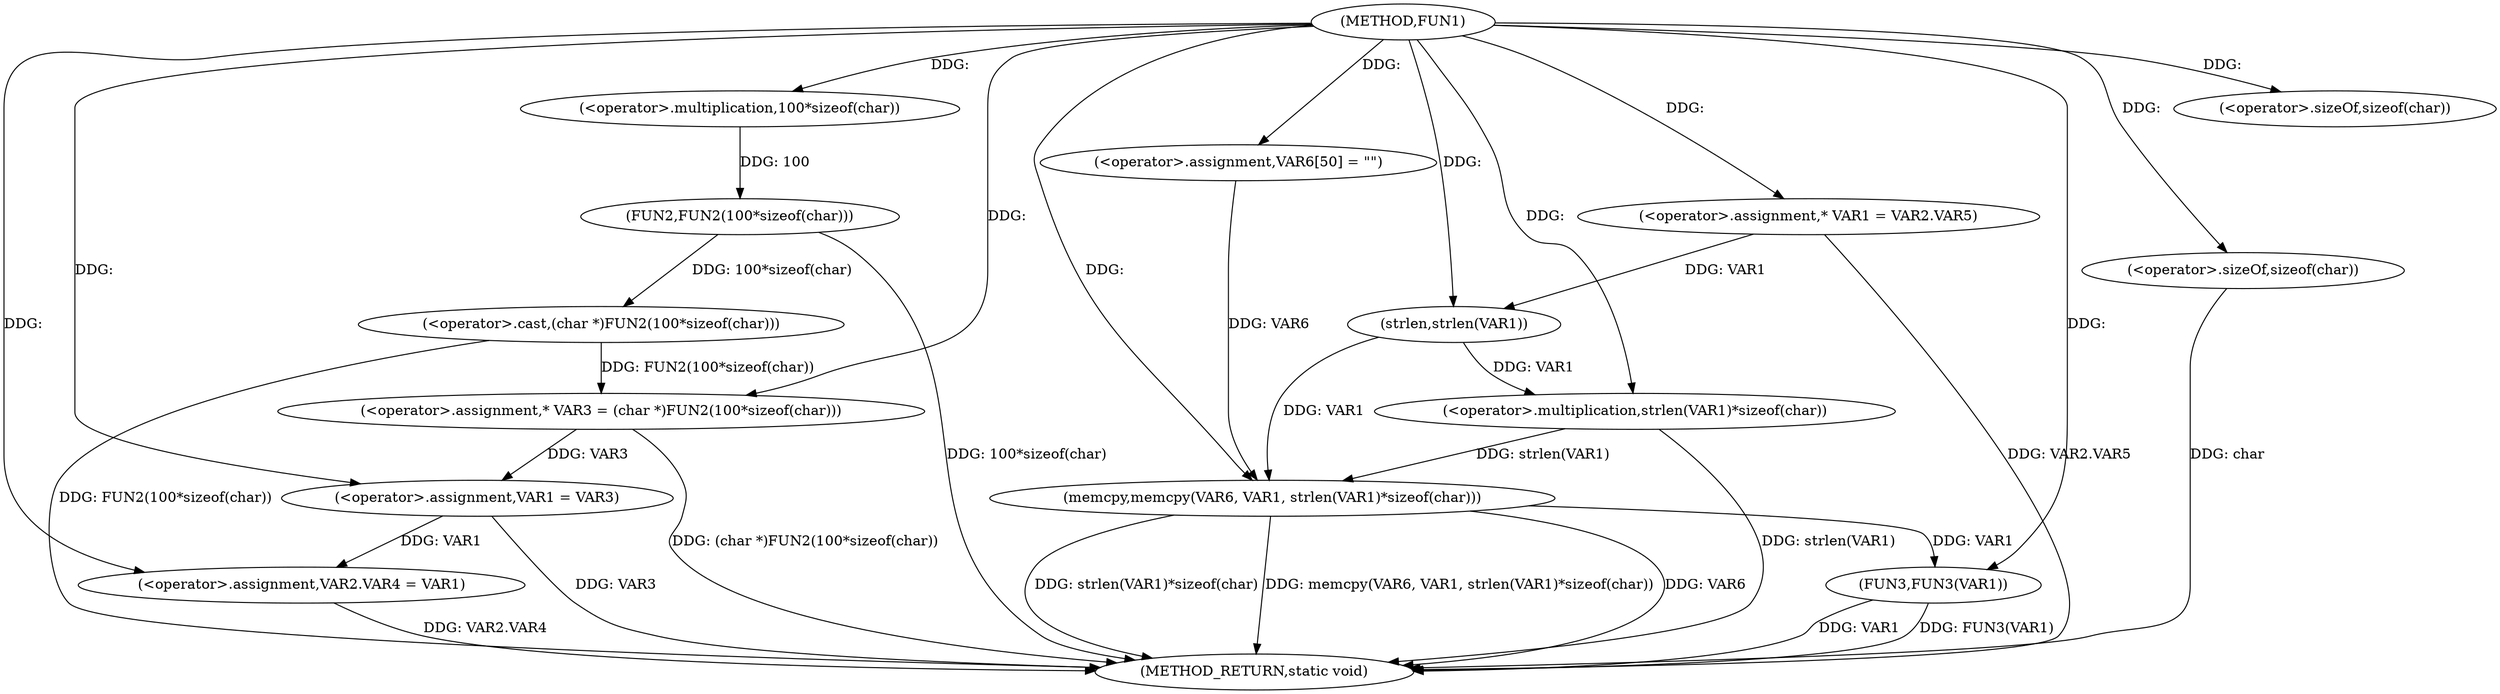 digraph FUN1 {  
"1000100" [label = "(METHOD,FUN1)" ]
"1000144" [label = "(METHOD_RETURN,static void)" ]
"1000105" [label = "(<operator>.assignment,* VAR3 = (char *)FUN2(100*sizeof(char)))" ]
"1000107" [label = "(<operator>.cast,(char *)FUN2(100*sizeof(char)))" ]
"1000109" [label = "(FUN2,FUN2(100*sizeof(char)))" ]
"1000110" [label = "(<operator>.multiplication,100*sizeof(char))" ]
"1000112" [label = "(<operator>.sizeOf,sizeof(char))" ]
"1000114" [label = "(<operator>.assignment,VAR1 = VAR3)" ]
"1000117" [label = "(<operator>.assignment,VAR2.VAR4 = VAR1)" ]
"1000124" [label = "(<operator>.assignment,* VAR1 = VAR2.VAR5)" ]
"1000131" [label = "(<operator>.assignment,VAR6[50] = \"\")" ]
"1000134" [label = "(memcpy,memcpy(VAR6, VAR1, strlen(VAR1)*sizeof(char)))" ]
"1000137" [label = "(<operator>.multiplication,strlen(VAR1)*sizeof(char))" ]
"1000138" [label = "(strlen,strlen(VAR1))" ]
"1000140" [label = "(<operator>.sizeOf,sizeof(char))" ]
"1000142" [label = "(FUN3,FUN3(VAR1))" ]
  "1000124" -> "1000144"  [ label = "DDG: VAR2.VAR5"] 
  "1000142" -> "1000144"  [ label = "DDG: FUN3(VAR1)"] 
  "1000105" -> "1000144"  [ label = "DDG: (char *)FUN2(100*sizeof(char))"] 
  "1000140" -> "1000144"  [ label = "DDG: char"] 
  "1000134" -> "1000144"  [ label = "DDG: memcpy(VAR6, VAR1, strlen(VAR1)*sizeof(char))"] 
  "1000117" -> "1000144"  [ label = "DDG: VAR2.VAR4"] 
  "1000142" -> "1000144"  [ label = "DDG: VAR1"] 
  "1000137" -> "1000144"  [ label = "DDG: strlen(VAR1)"] 
  "1000114" -> "1000144"  [ label = "DDG: VAR3"] 
  "1000134" -> "1000144"  [ label = "DDG: VAR6"] 
  "1000109" -> "1000144"  [ label = "DDG: 100*sizeof(char)"] 
  "1000134" -> "1000144"  [ label = "DDG: strlen(VAR1)*sizeof(char)"] 
  "1000107" -> "1000144"  [ label = "DDG: FUN2(100*sizeof(char))"] 
  "1000107" -> "1000105"  [ label = "DDG: FUN2(100*sizeof(char))"] 
  "1000100" -> "1000105"  [ label = "DDG: "] 
  "1000109" -> "1000107"  [ label = "DDG: 100*sizeof(char)"] 
  "1000110" -> "1000109"  [ label = "DDG: 100"] 
  "1000100" -> "1000110"  [ label = "DDG: "] 
  "1000100" -> "1000112"  [ label = "DDG: "] 
  "1000105" -> "1000114"  [ label = "DDG: VAR3"] 
  "1000100" -> "1000114"  [ label = "DDG: "] 
  "1000114" -> "1000117"  [ label = "DDG: VAR1"] 
  "1000100" -> "1000117"  [ label = "DDG: "] 
  "1000100" -> "1000124"  [ label = "DDG: "] 
  "1000100" -> "1000131"  [ label = "DDG: "] 
  "1000131" -> "1000134"  [ label = "DDG: VAR6"] 
  "1000100" -> "1000134"  [ label = "DDG: "] 
  "1000138" -> "1000134"  [ label = "DDG: VAR1"] 
  "1000137" -> "1000134"  [ label = "DDG: strlen(VAR1)"] 
  "1000138" -> "1000137"  [ label = "DDG: VAR1"] 
  "1000124" -> "1000138"  [ label = "DDG: VAR1"] 
  "1000100" -> "1000138"  [ label = "DDG: "] 
  "1000100" -> "1000137"  [ label = "DDG: "] 
  "1000100" -> "1000140"  [ label = "DDG: "] 
  "1000134" -> "1000142"  [ label = "DDG: VAR1"] 
  "1000100" -> "1000142"  [ label = "DDG: "] 
}
